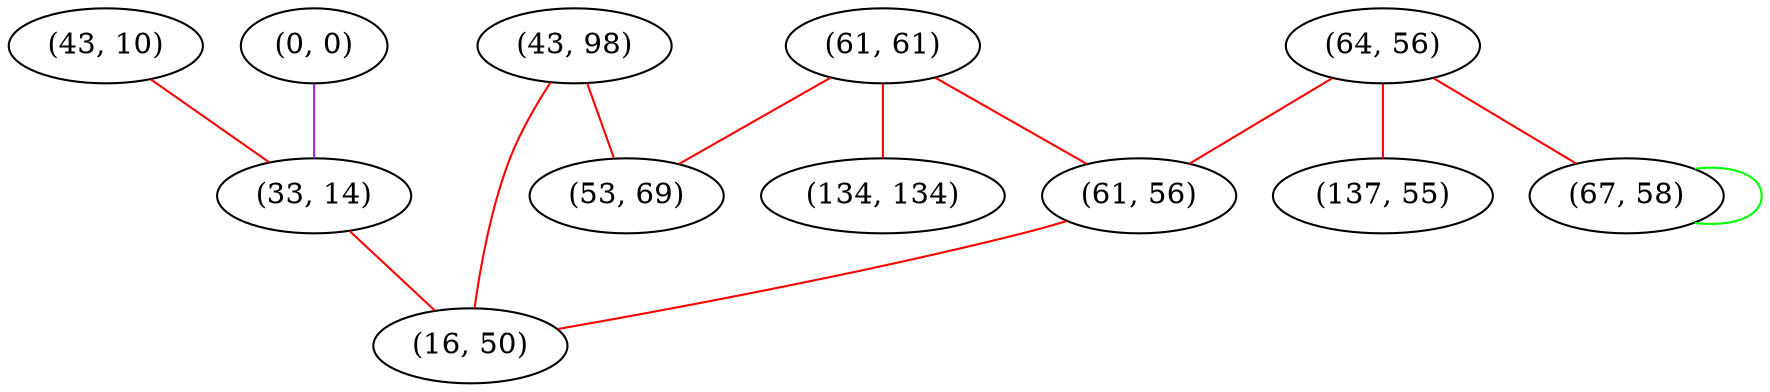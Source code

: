 graph "" {
"(43, 10)";
"(0, 0)";
"(61, 61)";
"(134, 134)";
"(43, 98)";
"(64, 56)";
"(33, 14)";
"(137, 55)";
"(53, 69)";
"(61, 56)";
"(67, 58)";
"(16, 50)";
"(43, 10)" -- "(33, 14)"  [color=red, key=0, weight=1];
"(0, 0)" -- "(33, 14)"  [color=purple, key=0, weight=4];
"(61, 61)" -- "(53, 69)"  [color=red, key=0, weight=1];
"(61, 61)" -- "(61, 56)"  [color=red, key=0, weight=1];
"(61, 61)" -- "(134, 134)"  [color=red, key=0, weight=1];
"(43, 98)" -- "(16, 50)"  [color=red, key=0, weight=1];
"(43, 98)" -- "(53, 69)"  [color=red, key=0, weight=1];
"(64, 56)" -- "(67, 58)"  [color=red, key=0, weight=1];
"(64, 56)" -- "(61, 56)"  [color=red, key=0, weight=1];
"(64, 56)" -- "(137, 55)"  [color=red, key=0, weight=1];
"(33, 14)" -- "(16, 50)"  [color=red, key=0, weight=1];
"(61, 56)" -- "(16, 50)"  [color=red, key=0, weight=1];
"(67, 58)" -- "(67, 58)"  [color=green, key=0, weight=2];
}
